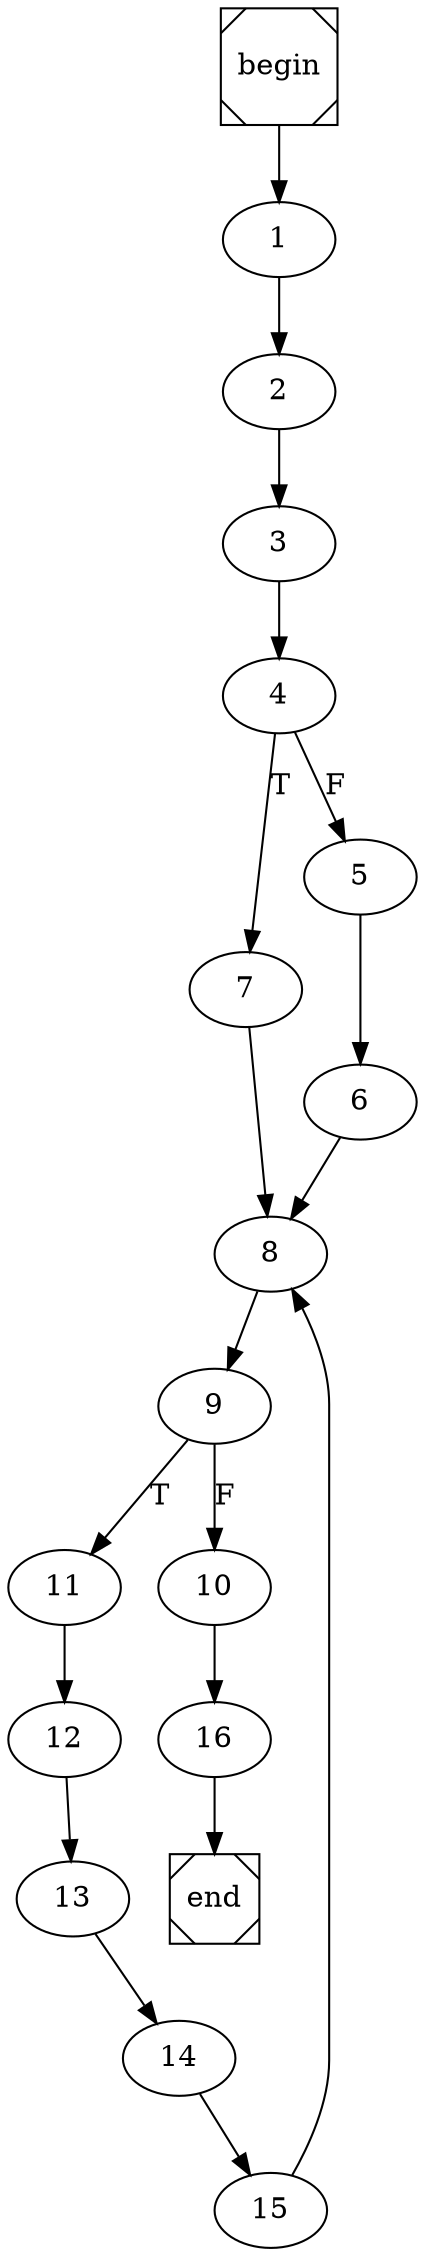 digraph cfg {
	begin [shape=Msquare];
	end [shape=Msquare];
	begin -> 1;	1 -> 2;	2 -> 3;	3 -> 4;	4 -> 7[label=T];	4 -> 5[label=F];	5 -> 6;	6 -> 8;	7 -> 8;	8 -> 9;	9 -> 11[label=T];	9 -> 10[label=F];	10 -> 16;	11 -> 12;	12 -> 13;	13 -> 14;	14 -> 15;	15 -> 8;	16 -> end;}

